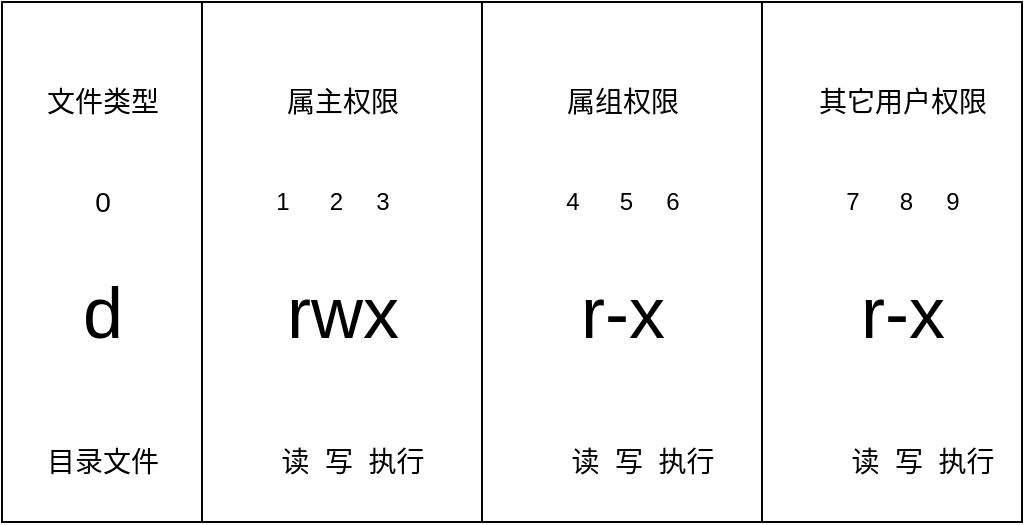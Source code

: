 <mxfile>
    <diagram id="Z17QLGumq4bTZVMwQpWu" name="第 1 页">
        <mxGraphModel dx="732" dy="614" grid="1" gridSize="10" guides="1" tooltips="1" connect="1" arrows="1" fold="1" page="1" pageScale="1" pageWidth="827" pageHeight="1169" math="0" shadow="0">
            <root>
                <mxCell id="0"/>
                <mxCell id="1" parent="0"/>
                <mxCell id="2" value="" style="rounded=0;whiteSpace=wrap;html=1;" vertex="1" parent="1">
                    <mxGeometry x="110" y="180" width="510" height="260" as="geometry"/>
                </mxCell>
                <mxCell id="4" value="" style="rounded=0;whiteSpace=wrap;html=1;" vertex="1" parent="1">
                    <mxGeometry x="110" y="180" width="100" height="260" as="geometry"/>
                </mxCell>
                <mxCell id="5" value="&lt;font style=&quot;font-size: 14px&quot;&gt;文件类型&lt;/font&gt;" style="text;html=1;align=center;verticalAlign=middle;resizable=0;points=[];autosize=1;strokeColor=none;fillColor=none;" vertex="1" parent="1">
                    <mxGeometry x="125" y="220" width="70" height="20" as="geometry"/>
                </mxCell>
                <mxCell id="6" value="" style="rounded=0;whiteSpace=wrap;html=1;" vertex="1" parent="1">
                    <mxGeometry x="210" y="180" width="140" height="260" as="geometry"/>
                </mxCell>
                <mxCell id="7" value="" style="rounded=0;whiteSpace=wrap;html=1;" vertex="1" parent="1">
                    <mxGeometry x="350" y="180" width="140" height="260" as="geometry"/>
                </mxCell>
                <mxCell id="8" value="属主权限" style="text;html=1;align=center;verticalAlign=middle;resizable=0;points=[];autosize=1;strokeColor=none;fillColor=none;fontSize=14;" vertex="1" parent="1">
                    <mxGeometry x="245" y="220" width="70" height="20" as="geometry"/>
                </mxCell>
                <mxCell id="9" value="属组权限" style="text;html=1;align=center;verticalAlign=middle;resizable=0;points=[];autosize=1;strokeColor=none;fillColor=none;fontSize=14;" vertex="1" parent="1">
                    <mxGeometry x="385" y="220" width="70" height="20" as="geometry"/>
                </mxCell>
                <mxCell id="10" value="其它用户权限" style="text;html=1;align=center;verticalAlign=middle;resizable=0;points=[];autosize=1;strokeColor=none;fillColor=none;fontSize=14;" vertex="1" parent="1">
                    <mxGeometry x="510" y="220" width="100" height="20" as="geometry"/>
                </mxCell>
                <mxCell id="11" value="0" style="text;html=1;align=center;verticalAlign=middle;resizable=0;points=[];autosize=1;strokeColor=none;fillColor=none;fontSize=14;" vertex="1" parent="1">
                    <mxGeometry x="150" y="270" width="20" height="20" as="geometry"/>
                </mxCell>
                <mxCell id="12" value="&lt;font style=&quot;font-size: 36px&quot;&gt;d&lt;/font&gt;" style="text;html=1;align=center;verticalAlign=middle;resizable=0;points=[];autosize=1;strokeColor=none;fillColor=none;fontSize=14;" vertex="1" parent="1">
                    <mxGeometry x="140" y="320" width="40" height="30" as="geometry"/>
                </mxCell>
                <mxCell id="13" value="&lt;span style=&quot;font-size: 36px&quot;&gt;rwx&lt;/span&gt;" style="text;html=1;align=center;verticalAlign=middle;resizable=0;points=[];autosize=1;strokeColor=none;fillColor=none;fontSize=14;" vertex="1" parent="1">
                    <mxGeometry x="245" y="320" width="70" height="30" as="geometry"/>
                </mxCell>
                <mxCell id="14" value="&lt;span style=&quot;font-size: 36px&quot;&gt;r-x&lt;/span&gt;" style="text;html=1;align=center;verticalAlign=middle;resizable=0;points=[];autosize=1;strokeColor=none;fillColor=none;fontSize=14;" vertex="1" parent="1">
                    <mxGeometry x="390" y="320" width="60" height="30" as="geometry"/>
                </mxCell>
                <mxCell id="15" value="&lt;span style=&quot;font-size: 36px&quot;&gt;r-x&lt;/span&gt;" style="text;html=1;align=center;verticalAlign=middle;resizable=0;points=[];autosize=1;strokeColor=none;fillColor=none;fontSize=14;" vertex="1" parent="1">
                    <mxGeometry x="530" y="320" width="60" height="30" as="geometry"/>
                </mxCell>
                <mxCell id="17" value="1&amp;nbsp; &amp;nbsp; &amp;nbsp; 2&amp;nbsp; &amp;nbsp; &amp;nbsp;3" style="text;html=1;align=center;verticalAlign=middle;resizable=0;points=[];autosize=1;strokeColor=none;fillColor=none;fontSize=12;" vertex="1" parent="1">
                    <mxGeometry x="240" y="270" width="70" height="20" as="geometry"/>
                </mxCell>
                <mxCell id="18" value="4&amp;nbsp; &amp;nbsp; &amp;nbsp; 5&amp;nbsp; &amp;nbsp; &amp;nbsp;6" style="text;html=1;align=center;verticalAlign=middle;resizable=0;points=[];autosize=1;strokeColor=none;fillColor=none;fontSize=12;" vertex="1" parent="1">
                    <mxGeometry x="385" y="270" width="70" height="20" as="geometry"/>
                </mxCell>
                <mxCell id="19" value="7&amp;nbsp; &amp;nbsp; &amp;nbsp; 8&amp;nbsp; &amp;nbsp; &amp;nbsp;9" style="text;html=1;align=center;verticalAlign=middle;resizable=0;points=[];autosize=1;strokeColor=none;fillColor=none;fontSize=12;" vertex="1" parent="1">
                    <mxGeometry x="525" y="270" width="70" height="20" as="geometry"/>
                </mxCell>
                <mxCell id="20" value="&lt;span style=&quot;font-size: 14px&quot;&gt;目录文件&lt;/span&gt;" style="text;html=1;align=center;verticalAlign=middle;resizable=0;points=[];autosize=1;strokeColor=none;fillColor=none;fontSize=12;" vertex="1" parent="1">
                    <mxGeometry x="125" y="400" width="70" height="20" as="geometry"/>
                </mxCell>
                <mxCell id="21" value="&lt;span style=&quot;font-size: 14px&quot;&gt;读&amp;nbsp; 写&amp;nbsp; 执行&lt;/span&gt;" style="text;html=1;align=center;verticalAlign=middle;resizable=0;points=[];autosize=1;strokeColor=none;fillColor=none;fontSize=12;" vertex="1" parent="1">
                    <mxGeometry x="240" y="400" width="90" height="20" as="geometry"/>
                </mxCell>
                <mxCell id="22" value="&lt;span style=&quot;font-size: 14px&quot;&gt;读&amp;nbsp; 写&amp;nbsp; 执行&lt;/span&gt;" style="text;html=1;align=center;verticalAlign=middle;resizable=0;points=[];autosize=1;strokeColor=none;fillColor=none;fontSize=12;" vertex="1" parent="1">
                    <mxGeometry x="385" y="400" width="90" height="20" as="geometry"/>
                </mxCell>
                <mxCell id="23" value="&lt;span style=&quot;font-size: 14px&quot;&gt;读&amp;nbsp; 写&amp;nbsp; 执行&lt;/span&gt;" style="text;html=1;align=center;verticalAlign=middle;resizable=0;points=[];autosize=1;strokeColor=none;fillColor=none;fontSize=12;" vertex="1" parent="1">
                    <mxGeometry x="525" y="400" width="90" height="20" as="geometry"/>
                </mxCell>
            </root>
        </mxGraphModel>
    </diagram>
</mxfile>